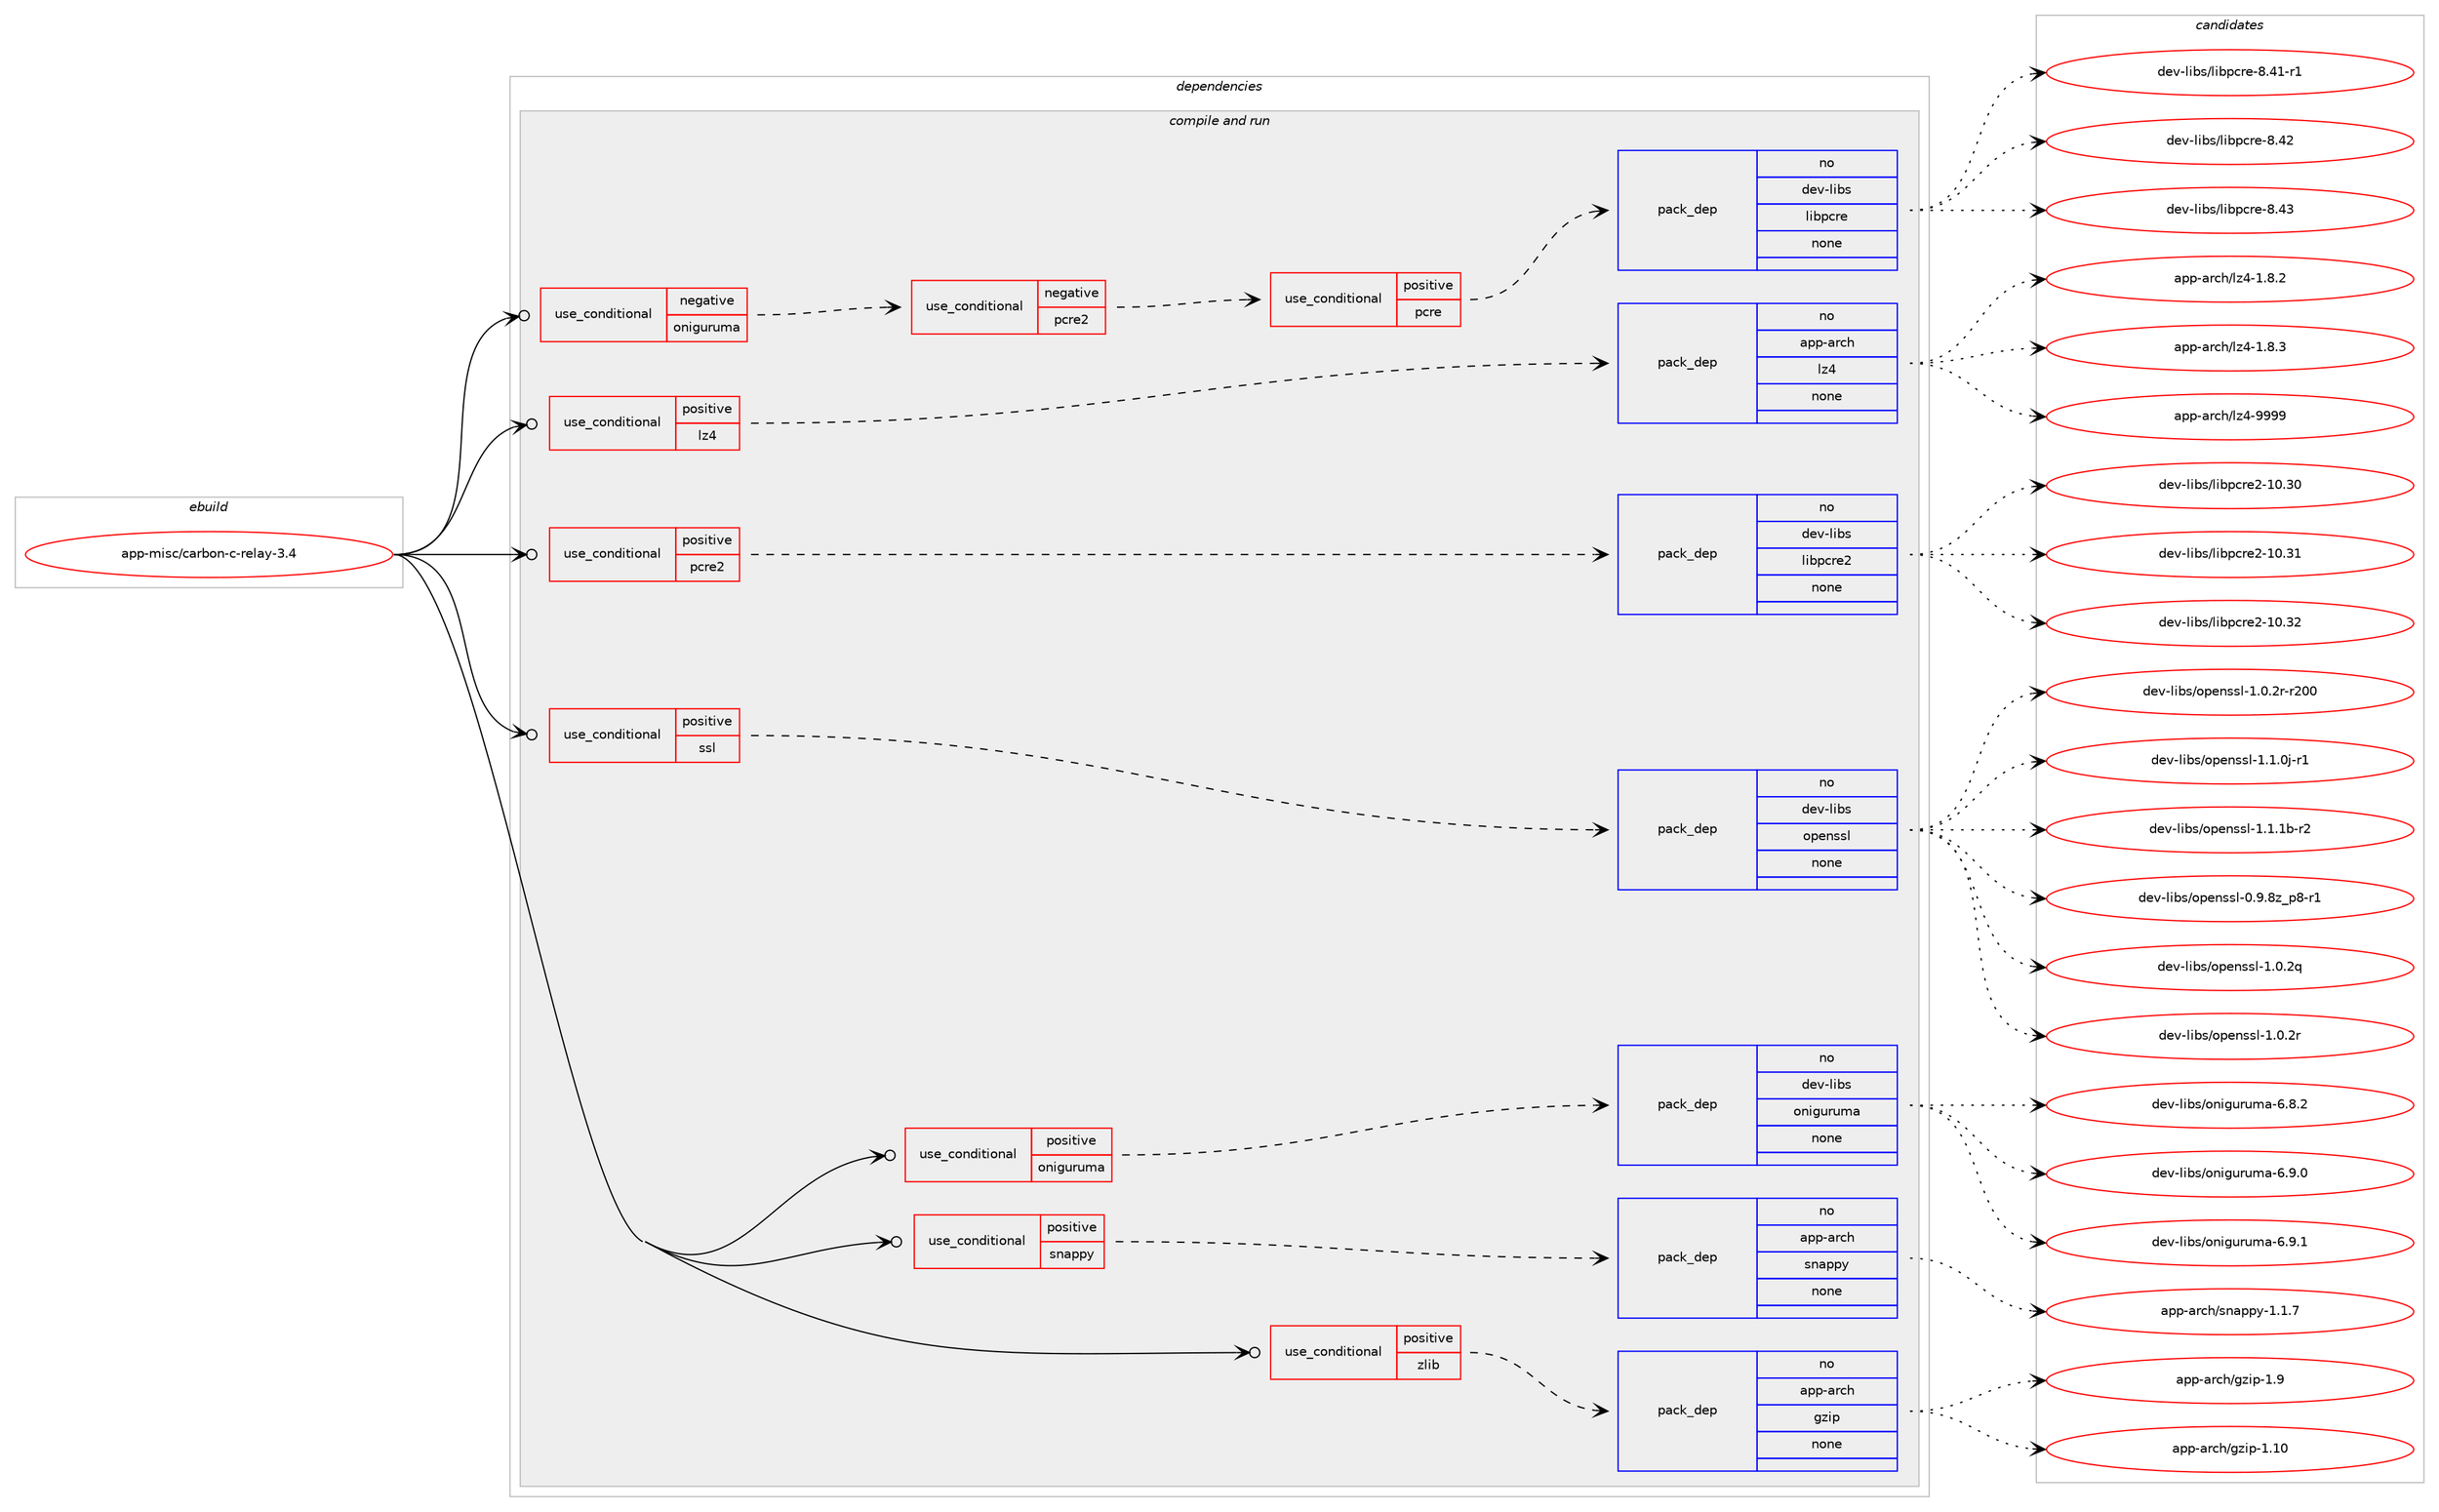 digraph prolog {

# *************
# Graph options
# *************

newrank=true;
concentrate=true;
compound=true;
graph [rankdir=LR,fontname=Helvetica,fontsize=10,ranksep=1.5];#, ranksep=2.5, nodesep=0.2];
edge  [arrowhead=vee];
node  [fontname=Helvetica,fontsize=10];

# **********
# The ebuild
# **********

subgraph cluster_leftcol {
color=gray;
rank=same;
label=<<i>ebuild</i>>;
id [label="app-misc/carbon-c-relay-3.4", color=red, width=4, href="../app-misc/carbon-c-relay-3.4.svg"];
}

# ****************
# The dependencies
# ****************

subgraph cluster_midcol {
color=gray;
label=<<i>dependencies</i>>;
subgraph cluster_compile {
fillcolor="#eeeeee";
style=filled;
label=<<i>compile</i>>;
}
subgraph cluster_compileandrun {
fillcolor="#eeeeee";
style=filled;
label=<<i>compile and run</i>>;
subgraph cond353154 {
dependency1298145 [label=<<TABLE BORDER="0" CELLBORDER="1" CELLSPACING="0" CELLPADDING="4"><TR><TD ROWSPAN="3" CELLPADDING="10">use_conditional</TD></TR><TR><TD>negative</TD></TR><TR><TD>oniguruma</TD></TR></TABLE>>, shape=none, color=red];
subgraph cond353155 {
dependency1298146 [label=<<TABLE BORDER="0" CELLBORDER="1" CELLSPACING="0" CELLPADDING="4"><TR><TD ROWSPAN="3" CELLPADDING="10">use_conditional</TD></TR><TR><TD>negative</TD></TR><TR><TD>pcre2</TD></TR></TABLE>>, shape=none, color=red];
subgraph cond353156 {
dependency1298147 [label=<<TABLE BORDER="0" CELLBORDER="1" CELLSPACING="0" CELLPADDING="4"><TR><TD ROWSPAN="3" CELLPADDING="10">use_conditional</TD></TR><TR><TD>positive</TD></TR><TR><TD>pcre</TD></TR></TABLE>>, shape=none, color=red];
subgraph pack924800 {
dependency1298148 [label=<<TABLE BORDER="0" CELLBORDER="1" CELLSPACING="0" CELLPADDING="4" WIDTH="220"><TR><TD ROWSPAN="6" CELLPADDING="30">pack_dep</TD></TR><TR><TD WIDTH="110">no</TD></TR><TR><TD>dev-libs</TD></TR><TR><TD>libpcre</TD></TR><TR><TD>none</TD></TR><TR><TD></TD></TR></TABLE>>, shape=none, color=blue];
}
dependency1298147:e -> dependency1298148:w [weight=20,style="dashed",arrowhead="vee"];
}
dependency1298146:e -> dependency1298147:w [weight=20,style="dashed",arrowhead="vee"];
}
dependency1298145:e -> dependency1298146:w [weight=20,style="dashed",arrowhead="vee"];
}
id:e -> dependency1298145:w [weight=20,style="solid",arrowhead="odotvee"];
subgraph cond353157 {
dependency1298149 [label=<<TABLE BORDER="0" CELLBORDER="1" CELLSPACING="0" CELLPADDING="4"><TR><TD ROWSPAN="3" CELLPADDING="10">use_conditional</TD></TR><TR><TD>positive</TD></TR><TR><TD>lz4</TD></TR></TABLE>>, shape=none, color=red];
subgraph pack924801 {
dependency1298150 [label=<<TABLE BORDER="0" CELLBORDER="1" CELLSPACING="0" CELLPADDING="4" WIDTH="220"><TR><TD ROWSPAN="6" CELLPADDING="30">pack_dep</TD></TR><TR><TD WIDTH="110">no</TD></TR><TR><TD>app-arch</TD></TR><TR><TD>lz4</TD></TR><TR><TD>none</TD></TR><TR><TD></TD></TR></TABLE>>, shape=none, color=blue];
}
dependency1298149:e -> dependency1298150:w [weight=20,style="dashed",arrowhead="vee"];
}
id:e -> dependency1298149:w [weight=20,style="solid",arrowhead="odotvee"];
subgraph cond353158 {
dependency1298151 [label=<<TABLE BORDER="0" CELLBORDER="1" CELLSPACING="0" CELLPADDING="4"><TR><TD ROWSPAN="3" CELLPADDING="10">use_conditional</TD></TR><TR><TD>positive</TD></TR><TR><TD>oniguruma</TD></TR></TABLE>>, shape=none, color=red];
subgraph pack924802 {
dependency1298152 [label=<<TABLE BORDER="0" CELLBORDER="1" CELLSPACING="0" CELLPADDING="4" WIDTH="220"><TR><TD ROWSPAN="6" CELLPADDING="30">pack_dep</TD></TR><TR><TD WIDTH="110">no</TD></TR><TR><TD>dev-libs</TD></TR><TR><TD>oniguruma</TD></TR><TR><TD>none</TD></TR><TR><TD></TD></TR></TABLE>>, shape=none, color=blue];
}
dependency1298151:e -> dependency1298152:w [weight=20,style="dashed",arrowhead="vee"];
}
id:e -> dependency1298151:w [weight=20,style="solid",arrowhead="odotvee"];
subgraph cond353159 {
dependency1298153 [label=<<TABLE BORDER="0" CELLBORDER="1" CELLSPACING="0" CELLPADDING="4"><TR><TD ROWSPAN="3" CELLPADDING="10">use_conditional</TD></TR><TR><TD>positive</TD></TR><TR><TD>pcre2</TD></TR></TABLE>>, shape=none, color=red];
subgraph pack924803 {
dependency1298154 [label=<<TABLE BORDER="0" CELLBORDER="1" CELLSPACING="0" CELLPADDING="4" WIDTH="220"><TR><TD ROWSPAN="6" CELLPADDING="30">pack_dep</TD></TR><TR><TD WIDTH="110">no</TD></TR><TR><TD>dev-libs</TD></TR><TR><TD>libpcre2</TD></TR><TR><TD>none</TD></TR><TR><TD></TD></TR></TABLE>>, shape=none, color=blue];
}
dependency1298153:e -> dependency1298154:w [weight=20,style="dashed",arrowhead="vee"];
}
id:e -> dependency1298153:w [weight=20,style="solid",arrowhead="odotvee"];
subgraph cond353160 {
dependency1298155 [label=<<TABLE BORDER="0" CELLBORDER="1" CELLSPACING="0" CELLPADDING="4"><TR><TD ROWSPAN="3" CELLPADDING="10">use_conditional</TD></TR><TR><TD>positive</TD></TR><TR><TD>snappy</TD></TR></TABLE>>, shape=none, color=red];
subgraph pack924804 {
dependency1298156 [label=<<TABLE BORDER="0" CELLBORDER="1" CELLSPACING="0" CELLPADDING="4" WIDTH="220"><TR><TD ROWSPAN="6" CELLPADDING="30">pack_dep</TD></TR><TR><TD WIDTH="110">no</TD></TR><TR><TD>app-arch</TD></TR><TR><TD>snappy</TD></TR><TR><TD>none</TD></TR><TR><TD></TD></TR></TABLE>>, shape=none, color=blue];
}
dependency1298155:e -> dependency1298156:w [weight=20,style="dashed",arrowhead="vee"];
}
id:e -> dependency1298155:w [weight=20,style="solid",arrowhead="odotvee"];
subgraph cond353161 {
dependency1298157 [label=<<TABLE BORDER="0" CELLBORDER="1" CELLSPACING="0" CELLPADDING="4"><TR><TD ROWSPAN="3" CELLPADDING="10">use_conditional</TD></TR><TR><TD>positive</TD></TR><TR><TD>ssl</TD></TR></TABLE>>, shape=none, color=red];
subgraph pack924805 {
dependency1298158 [label=<<TABLE BORDER="0" CELLBORDER="1" CELLSPACING="0" CELLPADDING="4" WIDTH="220"><TR><TD ROWSPAN="6" CELLPADDING="30">pack_dep</TD></TR><TR><TD WIDTH="110">no</TD></TR><TR><TD>dev-libs</TD></TR><TR><TD>openssl</TD></TR><TR><TD>none</TD></TR><TR><TD></TD></TR></TABLE>>, shape=none, color=blue];
}
dependency1298157:e -> dependency1298158:w [weight=20,style="dashed",arrowhead="vee"];
}
id:e -> dependency1298157:w [weight=20,style="solid",arrowhead="odotvee"];
subgraph cond353162 {
dependency1298159 [label=<<TABLE BORDER="0" CELLBORDER="1" CELLSPACING="0" CELLPADDING="4"><TR><TD ROWSPAN="3" CELLPADDING="10">use_conditional</TD></TR><TR><TD>positive</TD></TR><TR><TD>zlib</TD></TR></TABLE>>, shape=none, color=red];
subgraph pack924806 {
dependency1298160 [label=<<TABLE BORDER="0" CELLBORDER="1" CELLSPACING="0" CELLPADDING="4" WIDTH="220"><TR><TD ROWSPAN="6" CELLPADDING="30">pack_dep</TD></TR><TR><TD WIDTH="110">no</TD></TR><TR><TD>app-arch</TD></TR><TR><TD>gzip</TD></TR><TR><TD>none</TD></TR><TR><TD></TD></TR></TABLE>>, shape=none, color=blue];
}
dependency1298159:e -> dependency1298160:w [weight=20,style="dashed",arrowhead="vee"];
}
id:e -> dependency1298159:w [weight=20,style="solid",arrowhead="odotvee"];
}
subgraph cluster_run {
fillcolor="#eeeeee";
style=filled;
label=<<i>run</i>>;
}
}

# **************
# The candidates
# **************

subgraph cluster_choices {
rank=same;
color=gray;
label=<<i>candidates</i>>;

subgraph choice924800 {
color=black;
nodesep=1;
choice100101118451081059811547108105981129911410145564652494511449 [label="dev-libs/libpcre-8.41-r1", color=red, width=4,href="../dev-libs/libpcre-8.41-r1.svg"];
choice10010111845108105981154710810598112991141014556465250 [label="dev-libs/libpcre-8.42", color=red, width=4,href="../dev-libs/libpcre-8.42.svg"];
choice10010111845108105981154710810598112991141014556465251 [label="dev-libs/libpcre-8.43", color=red, width=4,href="../dev-libs/libpcre-8.43.svg"];
dependency1298148:e -> choice100101118451081059811547108105981129911410145564652494511449:w [style=dotted,weight="100"];
dependency1298148:e -> choice10010111845108105981154710810598112991141014556465250:w [style=dotted,weight="100"];
dependency1298148:e -> choice10010111845108105981154710810598112991141014556465251:w [style=dotted,weight="100"];
}
subgraph choice924801 {
color=black;
nodesep=1;
choice971121124597114991044710812252454946564650 [label="app-arch/lz4-1.8.2", color=red, width=4,href="../app-arch/lz4-1.8.2.svg"];
choice971121124597114991044710812252454946564651 [label="app-arch/lz4-1.8.3", color=red, width=4,href="../app-arch/lz4-1.8.3.svg"];
choice9711211245971149910447108122524557575757 [label="app-arch/lz4-9999", color=red, width=4,href="../app-arch/lz4-9999.svg"];
dependency1298150:e -> choice971121124597114991044710812252454946564650:w [style=dotted,weight="100"];
dependency1298150:e -> choice971121124597114991044710812252454946564651:w [style=dotted,weight="100"];
dependency1298150:e -> choice9711211245971149910447108122524557575757:w [style=dotted,weight="100"];
}
subgraph choice924802 {
color=black;
nodesep=1;
choice10010111845108105981154711111010510311711411710997455446564650 [label="dev-libs/oniguruma-6.8.2", color=red, width=4,href="../dev-libs/oniguruma-6.8.2.svg"];
choice10010111845108105981154711111010510311711411710997455446574648 [label="dev-libs/oniguruma-6.9.0", color=red, width=4,href="../dev-libs/oniguruma-6.9.0.svg"];
choice10010111845108105981154711111010510311711411710997455446574649 [label="dev-libs/oniguruma-6.9.1", color=red, width=4,href="../dev-libs/oniguruma-6.9.1.svg"];
dependency1298152:e -> choice10010111845108105981154711111010510311711411710997455446564650:w [style=dotted,weight="100"];
dependency1298152:e -> choice10010111845108105981154711111010510311711411710997455446574648:w [style=dotted,weight="100"];
dependency1298152:e -> choice10010111845108105981154711111010510311711411710997455446574649:w [style=dotted,weight="100"];
}
subgraph choice924803 {
color=black;
nodesep=1;
choice100101118451081059811547108105981129911410150454948465148 [label="dev-libs/libpcre2-10.30", color=red, width=4,href="../dev-libs/libpcre2-10.30.svg"];
choice100101118451081059811547108105981129911410150454948465149 [label="dev-libs/libpcre2-10.31", color=red, width=4,href="../dev-libs/libpcre2-10.31.svg"];
choice100101118451081059811547108105981129911410150454948465150 [label="dev-libs/libpcre2-10.32", color=red, width=4,href="../dev-libs/libpcre2-10.32.svg"];
dependency1298154:e -> choice100101118451081059811547108105981129911410150454948465148:w [style=dotted,weight="100"];
dependency1298154:e -> choice100101118451081059811547108105981129911410150454948465149:w [style=dotted,weight="100"];
dependency1298154:e -> choice100101118451081059811547108105981129911410150454948465150:w [style=dotted,weight="100"];
}
subgraph choice924804 {
color=black;
nodesep=1;
choice971121124597114991044711511097112112121454946494655 [label="app-arch/snappy-1.1.7", color=red, width=4,href="../app-arch/snappy-1.1.7.svg"];
dependency1298156:e -> choice971121124597114991044711511097112112121454946494655:w [style=dotted,weight="100"];
}
subgraph choice924805 {
color=black;
nodesep=1;
choice10010111845108105981154711111210111011511510845484657465612295112564511449 [label="dev-libs/openssl-0.9.8z_p8-r1", color=red, width=4,href="../dev-libs/openssl-0.9.8z_p8-r1.svg"];
choice100101118451081059811547111112101110115115108454946484650113 [label="dev-libs/openssl-1.0.2q", color=red, width=4,href="../dev-libs/openssl-1.0.2q.svg"];
choice100101118451081059811547111112101110115115108454946484650114 [label="dev-libs/openssl-1.0.2r", color=red, width=4,href="../dev-libs/openssl-1.0.2r.svg"];
choice10010111845108105981154711111210111011511510845494648465011445114504848 [label="dev-libs/openssl-1.0.2r-r200", color=red, width=4,href="../dev-libs/openssl-1.0.2r-r200.svg"];
choice1001011184510810598115471111121011101151151084549464946481064511449 [label="dev-libs/openssl-1.1.0j-r1", color=red, width=4,href="../dev-libs/openssl-1.1.0j-r1.svg"];
choice100101118451081059811547111112101110115115108454946494649984511450 [label="dev-libs/openssl-1.1.1b-r2", color=red, width=4,href="../dev-libs/openssl-1.1.1b-r2.svg"];
dependency1298158:e -> choice10010111845108105981154711111210111011511510845484657465612295112564511449:w [style=dotted,weight="100"];
dependency1298158:e -> choice100101118451081059811547111112101110115115108454946484650113:w [style=dotted,weight="100"];
dependency1298158:e -> choice100101118451081059811547111112101110115115108454946484650114:w [style=dotted,weight="100"];
dependency1298158:e -> choice10010111845108105981154711111210111011511510845494648465011445114504848:w [style=dotted,weight="100"];
dependency1298158:e -> choice1001011184510810598115471111121011101151151084549464946481064511449:w [style=dotted,weight="100"];
dependency1298158:e -> choice100101118451081059811547111112101110115115108454946494649984511450:w [style=dotted,weight="100"];
}
subgraph choice924806 {
color=black;
nodesep=1;
choice97112112459711499104471031221051124549464948 [label="app-arch/gzip-1.10", color=red, width=4,href="../app-arch/gzip-1.10.svg"];
choice971121124597114991044710312210511245494657 [label="app-arch/gzip-1.9", color=red, width=4,href="../app-arch/gzip-1.9.svg"];
dependency1298160:e -> choice97112112459711499104471031221051124549464948:w [style=dotted,weight="100"];
dependency1298160:e -> choice971121124597114991044710312210511245494657:w [style=dotted,weight="100"];
}
}

}
